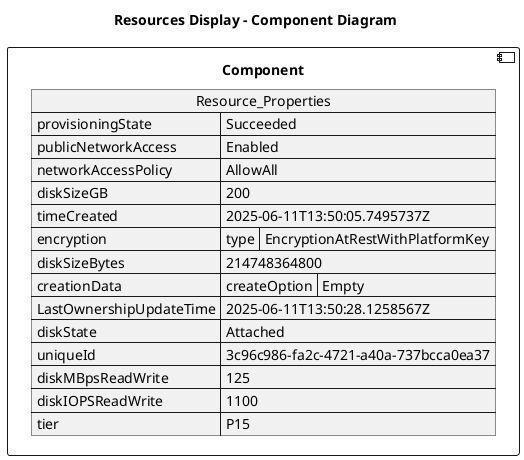@startuml

title Resources Display - Component Diagram

component Component {

json  Resource_Properties {
  "provisioningState": "Succeeded",
  "publicNetworkAccess": "Enabled",
  "networkAccessPolicy": "AllowAll",
  "diskSizeGB": 200,
  "timeCreated": "2025-06-11T13:50:05.7495737Z",
  "encryption": {
    "type": "EncryptionAtRestWithPlatformKey"
  },
  "diskSizeBytes": 214748364800,
  "creationData": {
    "createOption": "Empty"
  },
  "LastOwnershipUpdateTime": "2025-06-11T13:50:28.1258567Z",
  "diskState": "Attached",
  "uniqueId": "3c96c986-fa2c-4721-a40a-737bcca0ea37",
  "diskMBpsReadWrite": 125,
  "diskIOPSReadWrite": 1100,
  "tier": "P15"
}
}
@enduml
